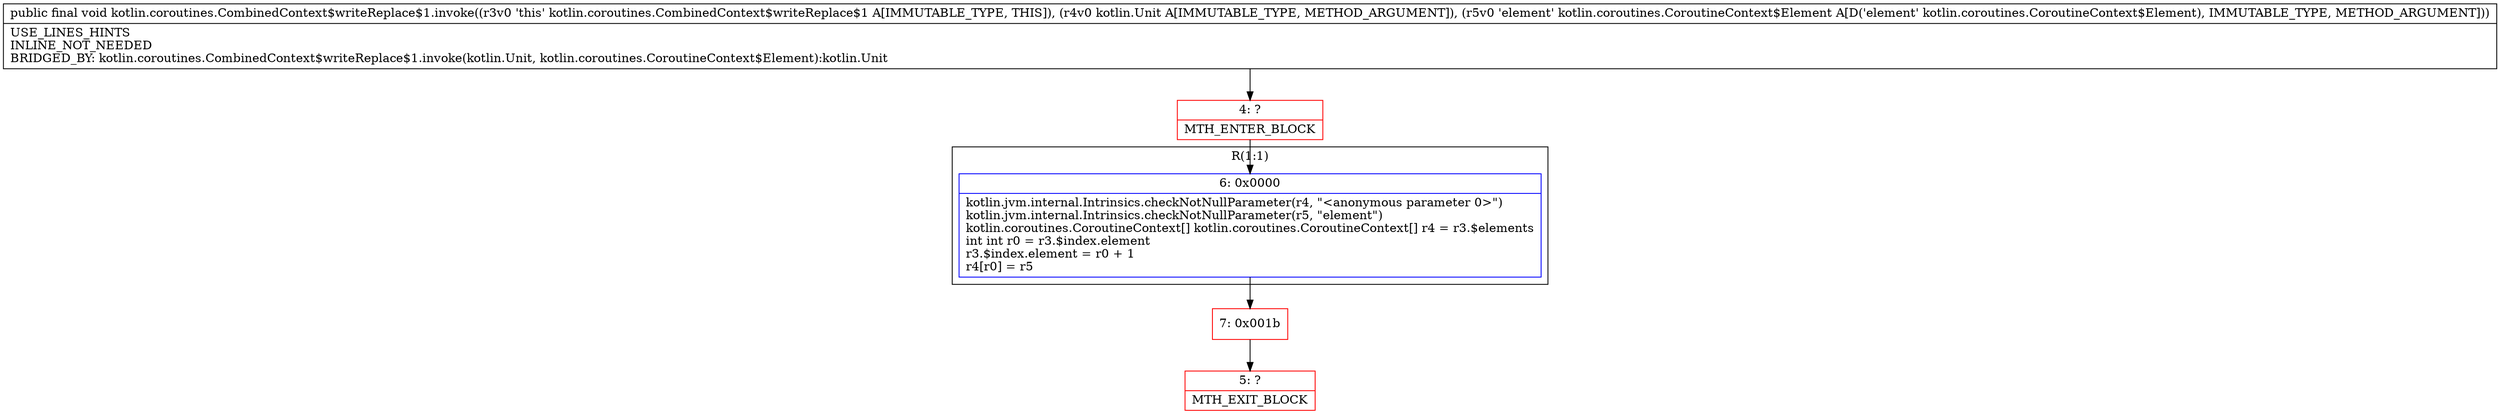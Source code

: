 digraph "CFG forkotlin.coroutines.CombinedContext$writeReplace$1.invoke(Lkotlin\/Unit;Lkotlin\/coroutines\/CoroutineContext$Element;)V" {
subgraph cluster_Region_806091675 {
label = "R(1:1)";
node [shape=record,color=blue];
Node_6 [shape=record,label="{6\:\ 0x0000|kotlin.jvm.internal.Intrinsics.checkNotNullParameter(r4, \"\<anonymous parameter 0\>\")\lkotlin.jvm.internal.Intrinsics.checkNotNullParameter(r5, \"element\")\lkotlin.coroutines.CoroutineContext[] kotlin.coroutines.CoroutineContext[] r4 = r3.$elements\lint int r0 = r3.$index.element\lr3.$index.element = r0 + 1\lr4[r0] = r5\l}"];
}
Node_4 [shape=record,color=red,label="{4\:\ ?|MTH_ENTER_BLOCK\l}"];
Node_7 [shape=record,color=red,label="{7\:\ 0x001b}"];
Node_5 [shape=record,color=red,label="{5\:\ ?|MTH_EXIT_BLOCK\l}"];
MethodNode[shape=record,label="{public final void kotlin.coroutines.CombinedContext$writeReplace$1.invoke((r3v0 'this' kotlin.coroutines.CombinedContext$writeReplace$1 A[IMMUTABLE_TYPE, THIS]), (r4v0 kotlin.Unit A[IMMUTABLE_TYPE, METHOD_ARGUMENT]), (r5v0 'element' kotlin.coroutines.CoroutineContext$Element A[D('element' kotlin.coroutines.CoroutineContext$Element), IMMUTABLE_TYPE, METHOD_ARGUMENT]))  | USE_LINES_HINTS\lINLINE_NOT_NEEDED\lBRIDGED_BY: kotlin.coroutines.CombinedContext$writeReplace$1.invoke(kotlin.Unit, kotlin.coroutines.CoroutineContext$Element):kotlin.Unit\l}"];
MethodNode -> Node_4;Node_6 -> Node_7;
Node_4 -> Node_6;
Node_7 -> Node_5;
}

